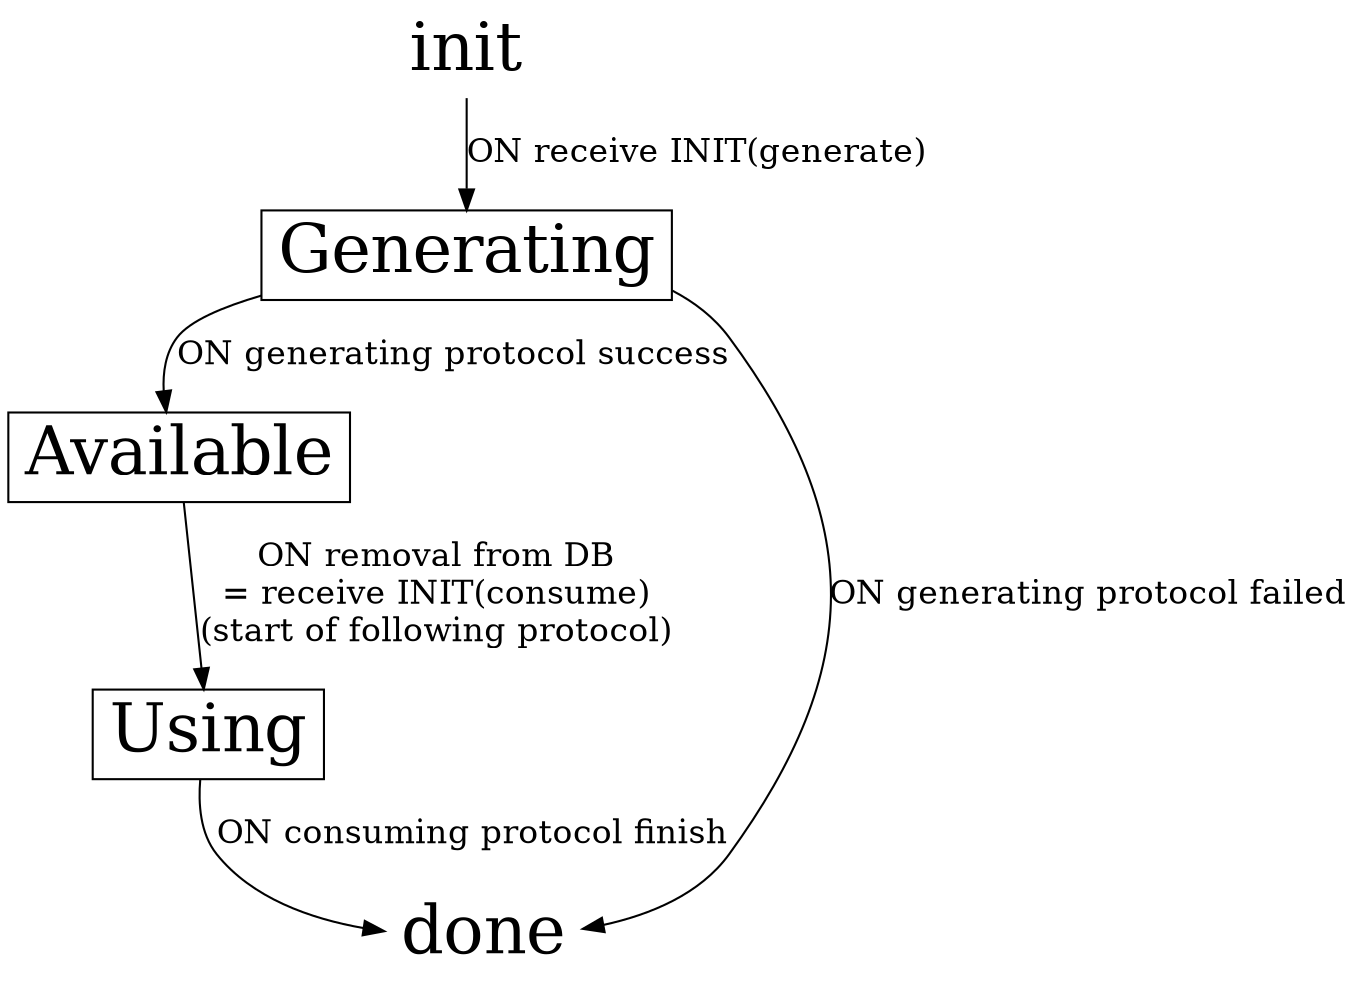 // Pre-signatures and Triple states
digraph {
    node [fontsize=32 shape=box]
    edge [fontsize=16]

    init [label=init shape=none]
    generating [label=Generating]
    available [label=Available]
    using [label=Using]
    done [label=done shape=none]


    init -> generating [label="ON receive INIT(generate)"]

    generating -> available [label="ON generating protocol success"]
    generating -> done [label="ON generating protocol failed"]

    available -> using [label="ON removal from DB\n= receive INIT(consume)\n(start of following protocol)"]

    using -> done [label="ON consuming protocol finish"]
}
